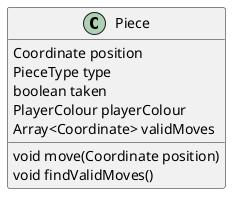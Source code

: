 @startuml
class Piece {
Coordinate position
PieceType type
boolean taken
PlayerColour playerColour
Array<Coordinate> validMoves
void move(Coordinate position)
void findValidMoves()
}
@enduml
